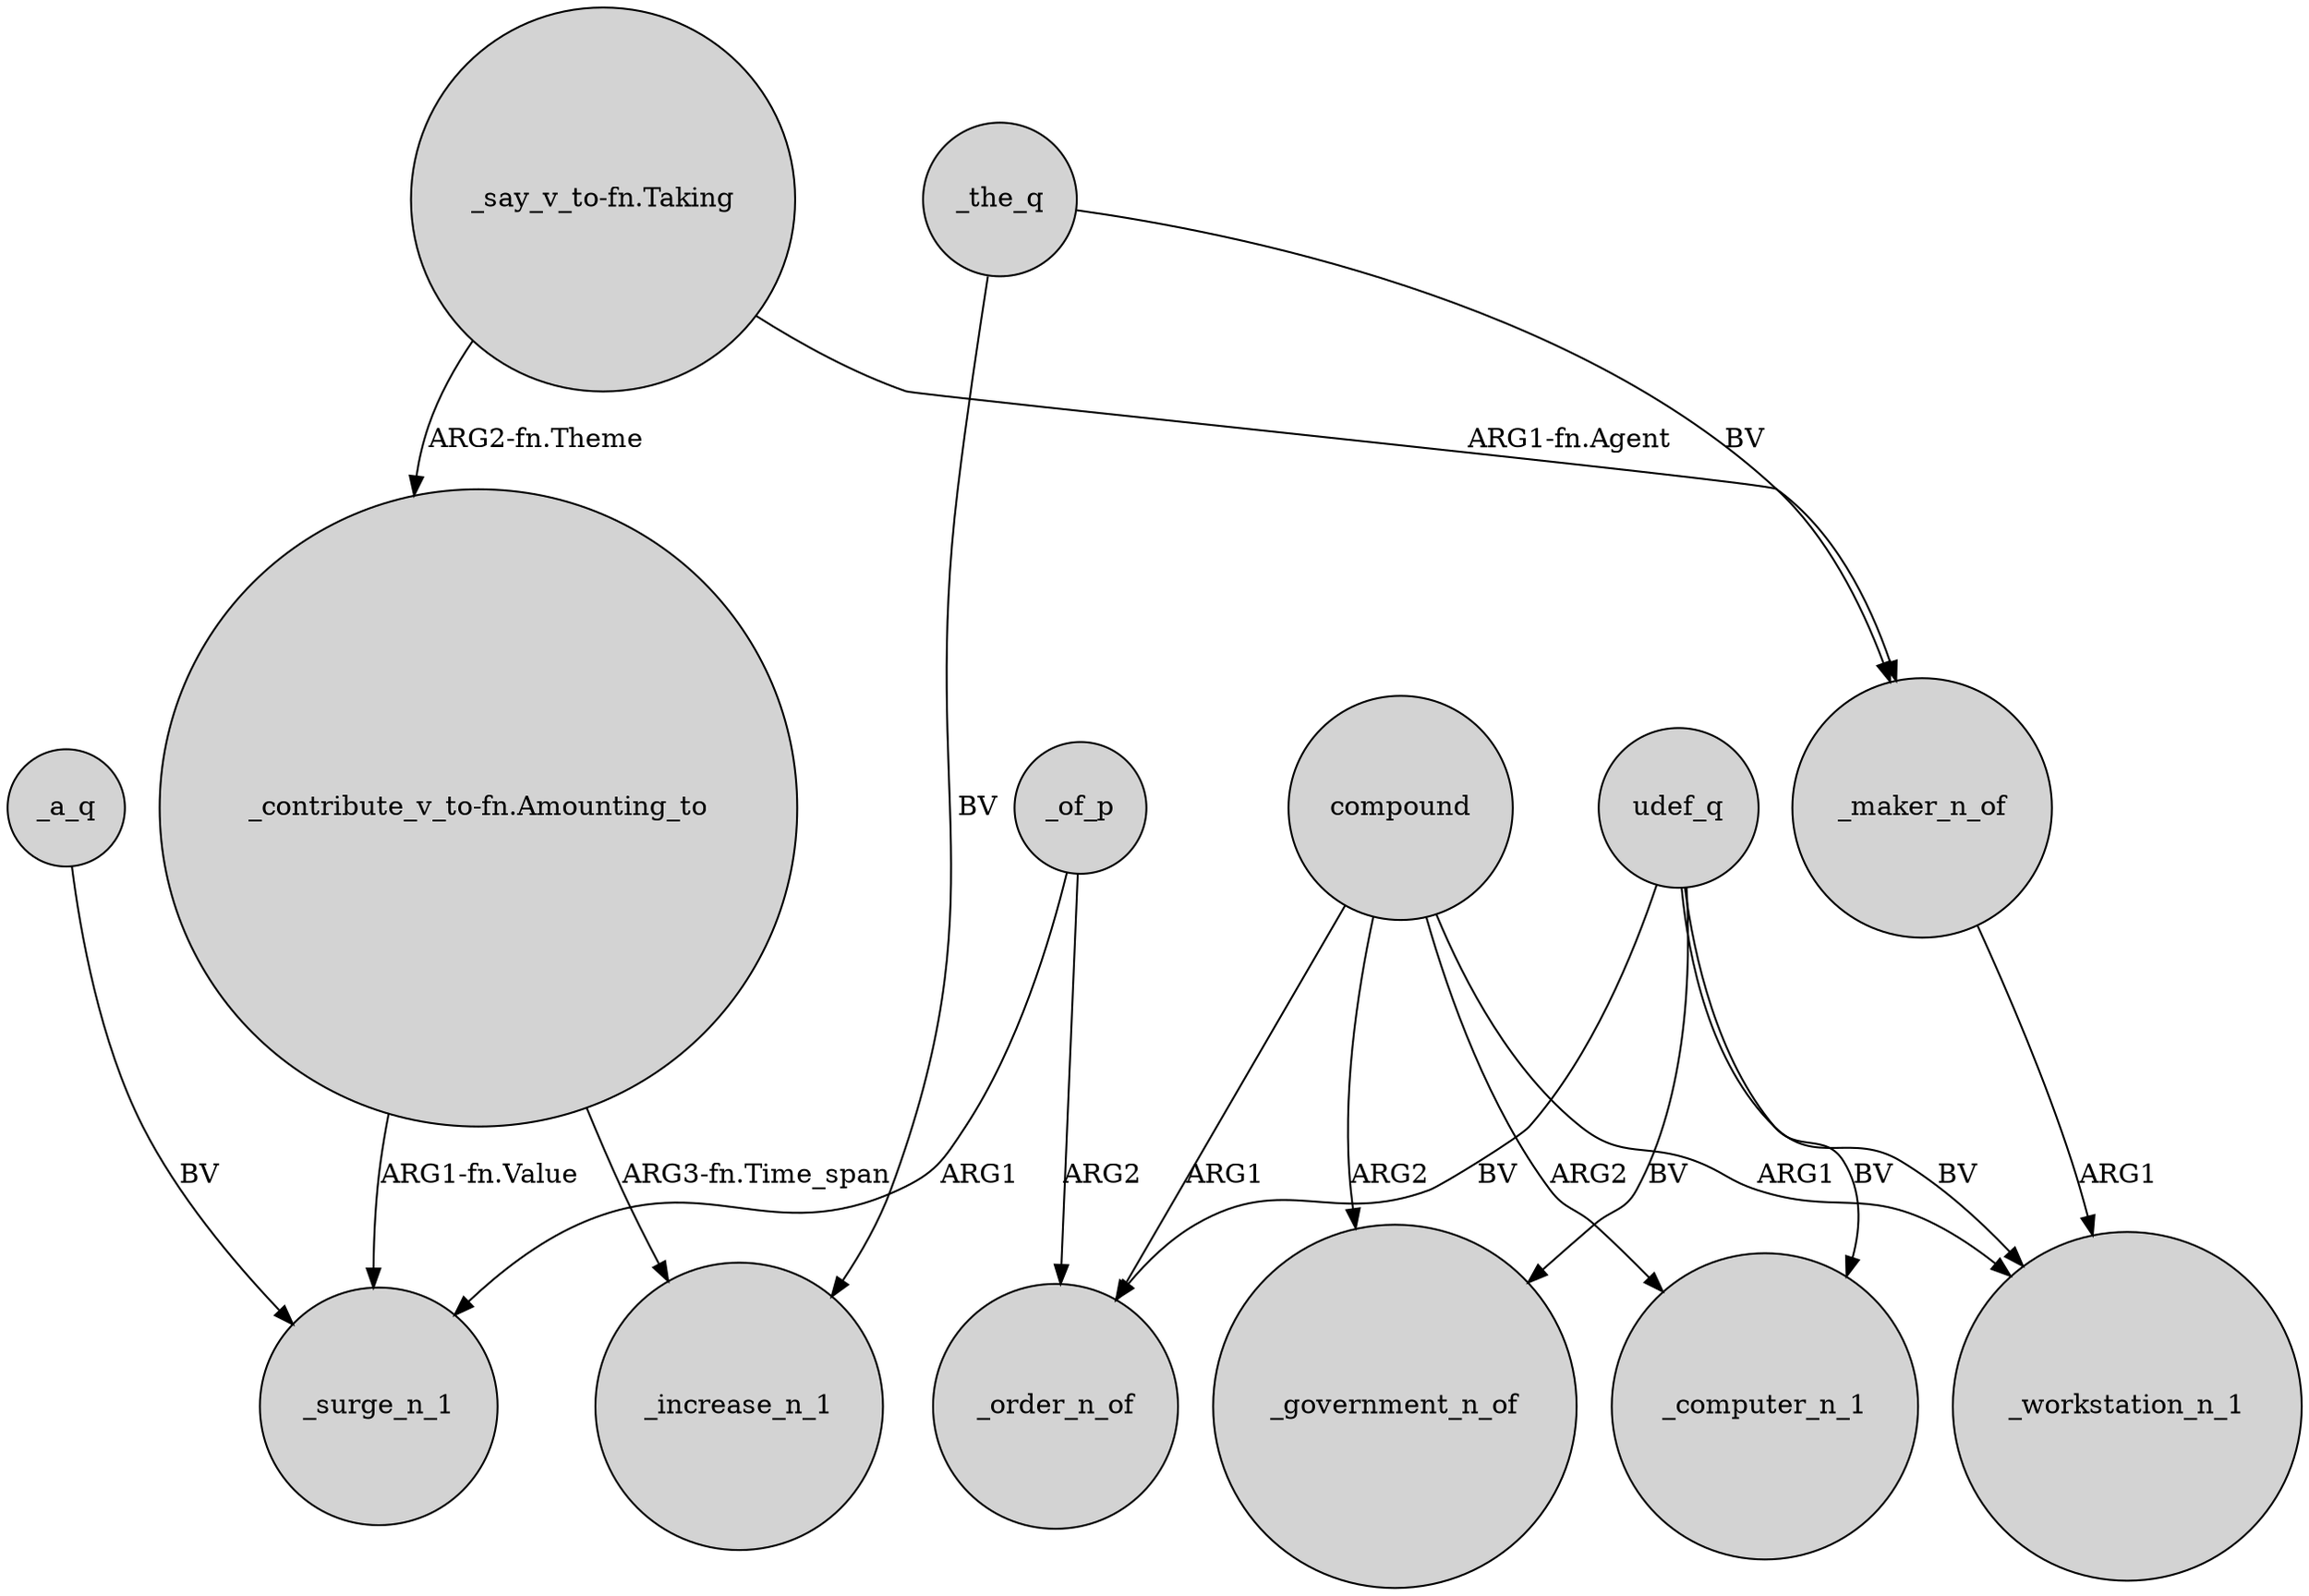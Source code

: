 digraph {
	node [shape=circle style=filled]
	udef_q -> _order_n_of [label=BV]
	_of_p -> _surge_n_1 [label=ARG1]
	_of_p -> _order_n_of [label=ARG2]
	compound -> _computer_n_1 [label=ARG2]
	"_say_v_to-fn.Taking" -> "_contribute_v_to-fn.Amounting_to" [label="ARG2-fn.Theme"]
	compound -> _order_n_of [label=ARG1]
	"_say_v_to-fn.Taking" -> _maker_n_of [label="ARG1-fn.Agent"]
	udef_q -> _workstation_n_1 [label=BV]
	_the_q -> _maker_n_of [label=BV]
	compound -> _government_n_of [label=ARG2]
	udef_q -> _computer_n_1 [label=BV]
	udef_q -> _government_n_of [label=BV]
	_a_q -> _surge_n_1 [label=BV]
	_maker_n_of -> _workstation_n_1 [label=ARG1]
	_the_q -> _increase_n_1 [label=BV]
	"_contribute_v_to-fn.Amounting_to" -> _surge_n_1 [label="ARG1-fn.Value"]
	compound -> _workstation_n_1 [label=ARG1]
	"_contribute_v_to-fn.Amounting_to" -> _increase_n_1 [label="ARG3-fn.Time_span"]
}
